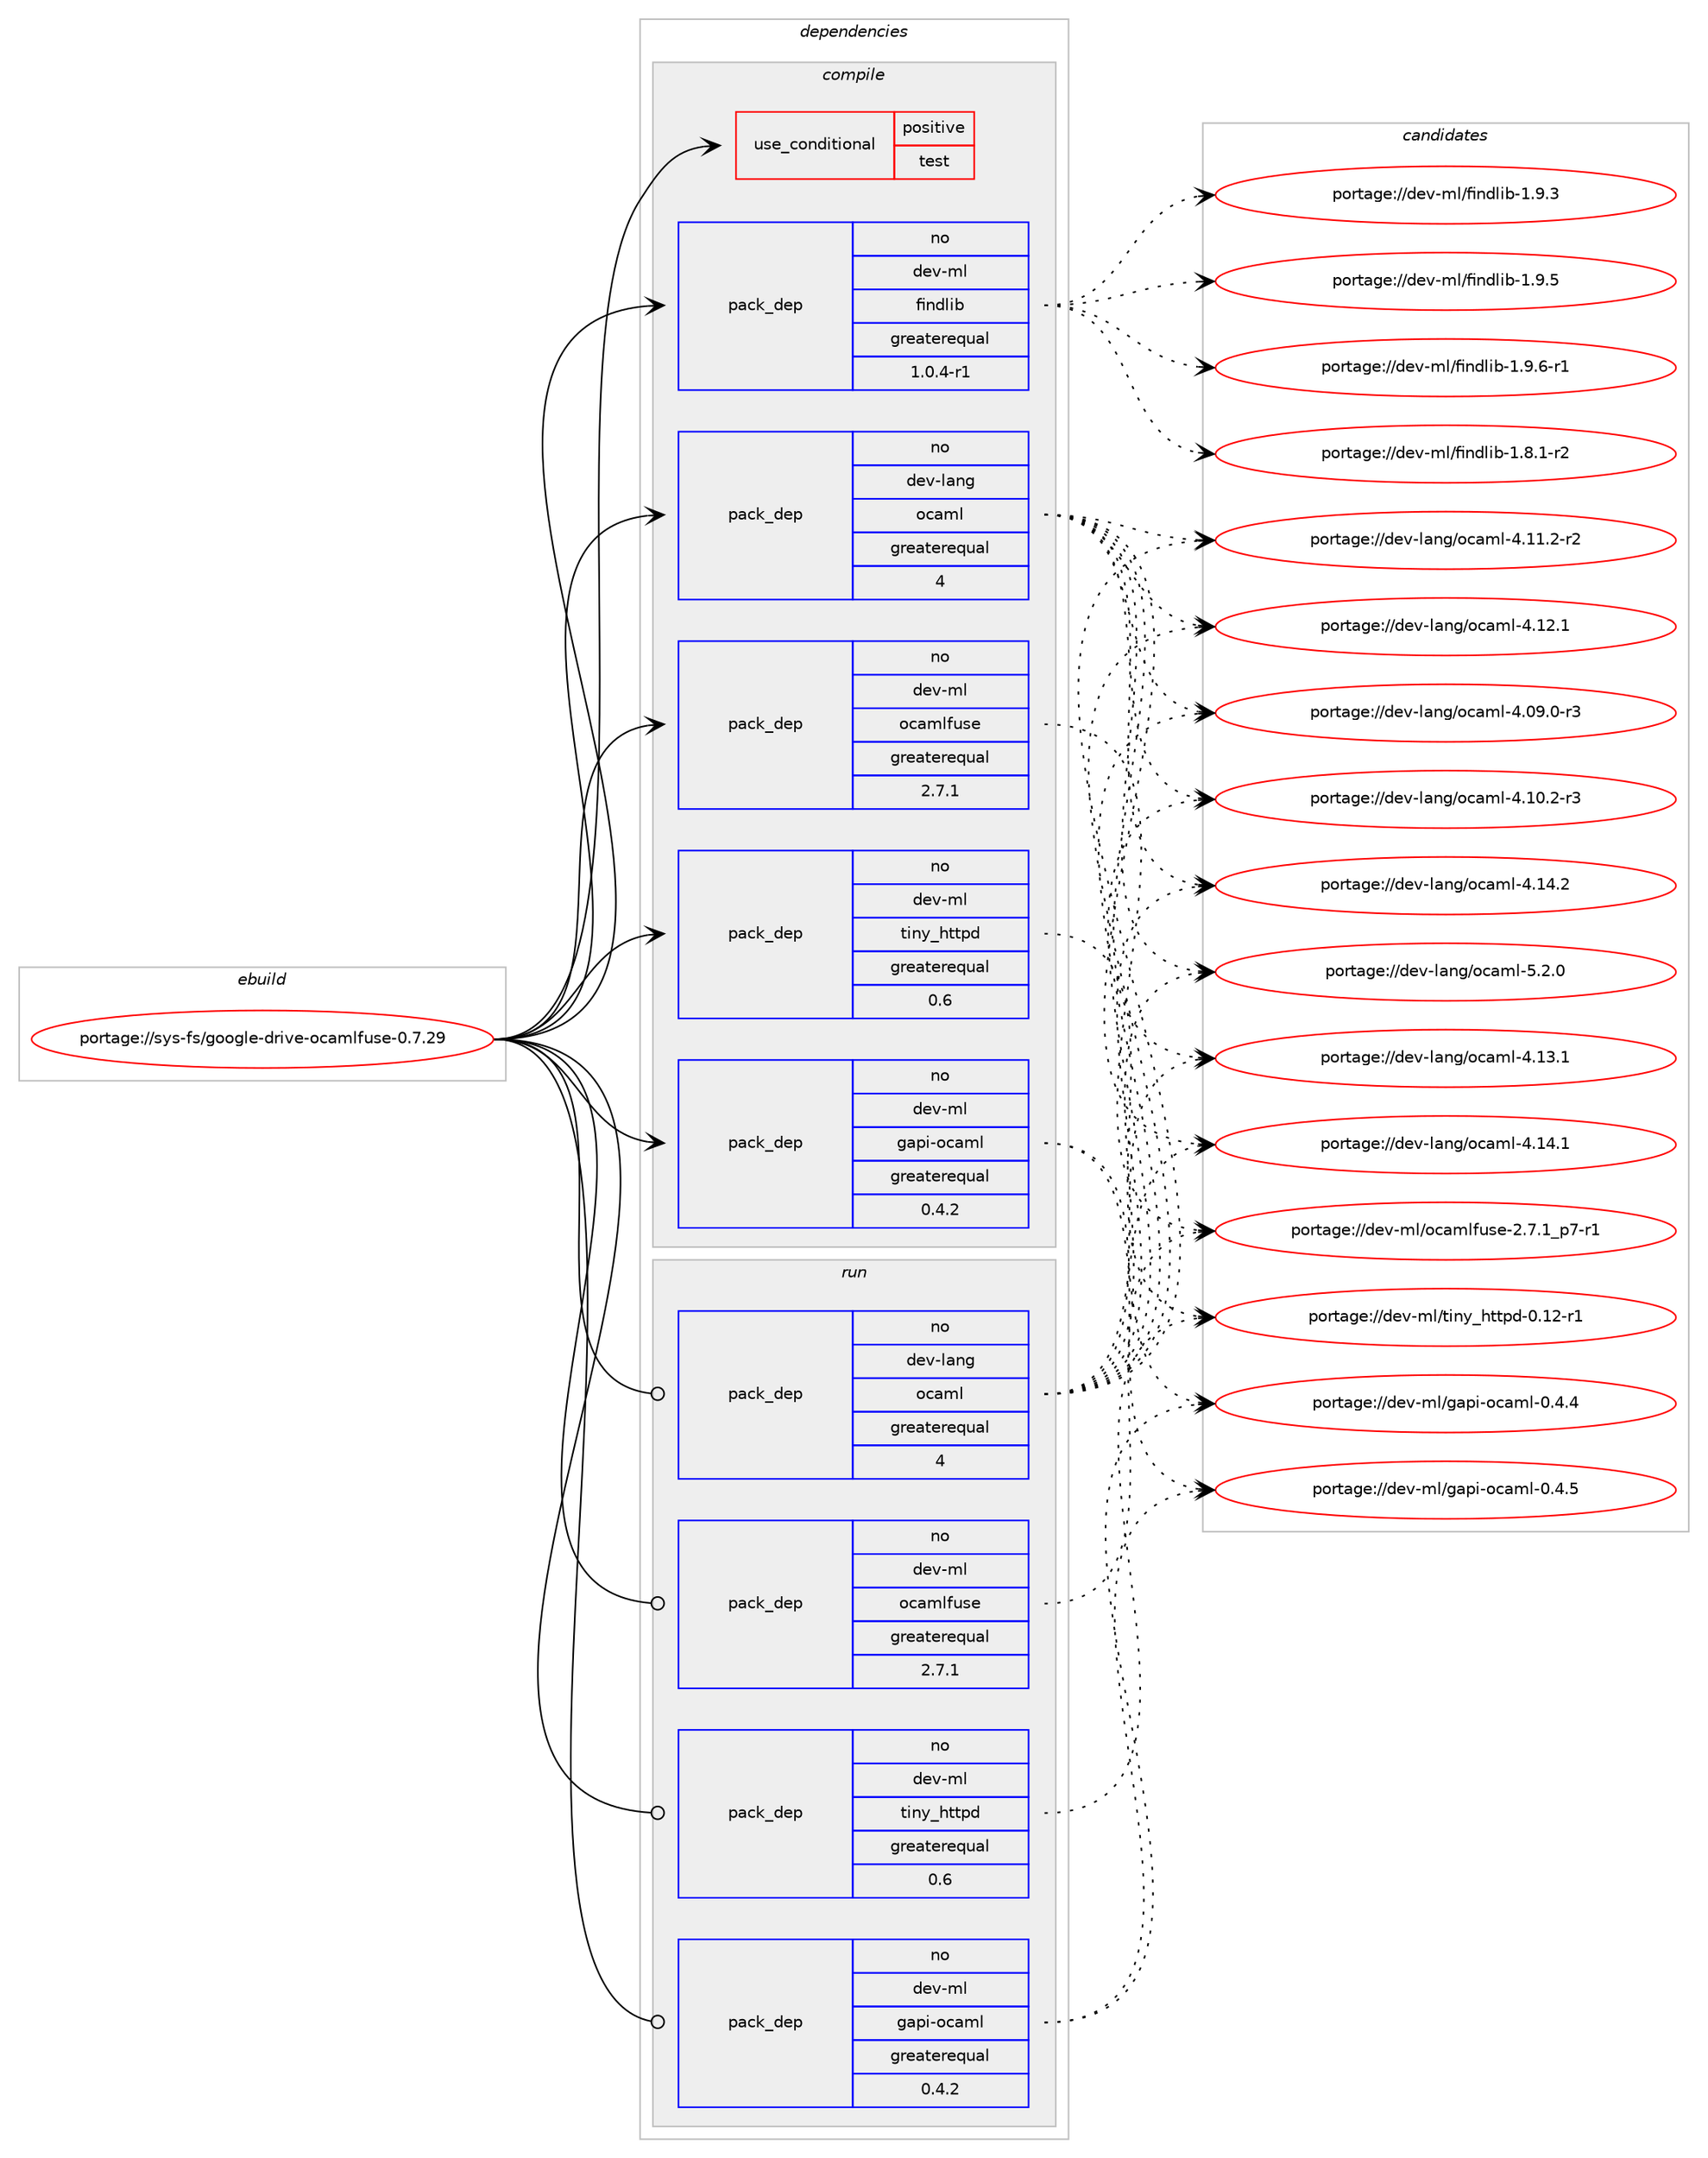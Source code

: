 digraph prolog {

# *************
# Graph options
# *************

newrank=true;
concentrate=true;
compound=true;
graph [rankdir=LR,fontname=Helvetica,fontsize=10,ranksep=1.5];#, ranksep=2.5, nodesep=0.2];
edge  [arrowhead=vee];
node  [fontname=Helvetica,fontsize=10];

# **********
# The ebuild
# **********

subgraph cluster_leftcol {
color=gray;
rank=same;
label=<<i>ebuild</i>>;
id [label="portage://sys-fs/google-drive-ocamlfuse-0.7.29", color=red, width=4, href="../sys-fs/google-drive-ocamlfuse-0.7.29.svg"];
}

# ****************
# The dependencies
# ****************

subgraph cluster_midcol {
color=gray;
label=<<i>dependencies</i>>;
subgraph cluster_compile {
fillcolor="#eeeeee";
style=filled;
label=<<i>compile</i>>;
subgraph cond113453 {
dependency218958 [label=<<TABLE BORDER="0" CELLBORDER="1" CELLSPACING="0" CELLPADDING="4"><TR><TD ROWSPAN="3" CELLPADDING="10">use_conditional</TD></TR><TR><TD>positive</TD></TR><TR><TD>test</TD></TR></TABLE>>, shape=none, color=red];
# *** BEGIN UNKNOWN DEPENDENCY TYPE (TODO) ***
# dependency218958 -> package_dependency(portage://sys-fs/google-drive-ocamlfuse-0.7.29,install,no,dev-ml,ounit2,none,[,,],[],[])
# *** END UNKNOWN DEPENDENCY TYPE (TODO) ***

}
id:e -> dependency218958:w [weight=20,style="solid",arrowhead="vee"];
subgraph pack102606 {
dependency218959 [label=<<TABLE BORDER="0" CELLBORDER="1" CELLSPACING="0" CELLPADDING="4" WIDTH="220"><TR><TD ROWSPAN="6" CELLPADDING="30">pack_dep</TD></TR><TR><TD WIDTH="110">no</TD></TR><TR><TD>dev-lang</TD></TR><TR><TD>ocaml</TD></TR><TR><TD>greaterequal</TD></TR><TR><TD>4</TD></TR></TABLE>>, shape=none, color=blue];
}
id:e -> dependency218959:w [weight=20,style="solid",arrowhead="vee"];
# *** BEGIN UNKNOWN DEPENDENCY TYPE (TODO) ***
# id -> package_dependency(portage://sys-fs/google-drive-ocamlfuse-0.7.29,install,no,dev-ml,camlidl,none,[,,],any_same_slot,[])
# *** END UNKNOWN DEPENDENCY TYPE (TODO) ***

# *** BEGIN UNKNOWN DEPENDENCY TYPE (TODO) ***
# id -> package_dependency(portage://sys-fs/google-drive-ocamlfuse-0.7.29,install,no,dev-ml,cryptokit,none,[,,],any_same_slot,[])
# *** END UNKNOWN DEPENDENCY TYPE (TODO) ***

# *** BEGIN UNKNOWN DEPENDENCY TYPE (TODO) ***
# id -> package_dependency(portage://sys-fs/google-drive-ocamlfuse-0.7.29,install,no,dev-ml,dune,none,[,,],any_same_slot,[])
# *** END UNKNOWN DEPENDENCY TYPE (TODO) ***

# *** BEGIN UNKNOWN DEPENDENCY TYPE (TODO) ***
# id -> package_dependency(portage://sys-fs/google-drive-ocamlfuse-0.7.29,install,no,dev-ml,extlib,none,[,,],any_same_slot,[])
# *** END UNKNOWN DEPENDENCY TYPE (TODO) ***

subgraph pack102607 {
dependency218960 [label=<<TABLE BORDER="0" CELLBORDER="1" CELLSPACING="0" CELLPADDING="4" WIDTH="220"><TR><TD ROWSPAN="6" CELLPADDING="30">pack_dep</TD></TR><TR><TD WIDTH="110">no</TD></TR><TR><TD>dev-ml</TD></TR><TR><TD>findlib</TD></TR><TR><TD>greaterequal</TD></TR><TR><TD>1.0.4-r1</TD></TR></TABLE>>, shape=none, color=blue];
}
id:e -> dependency218960:w [weight=20,style="solid",arrowhead="vee"];
subgraph pack102608 {
dependency218961 [label=<<TABLE BORDER="0" CELLBORDER="1" CELLSPACING="0" CELLPADDING="4" WIDTH="220"><TR><TD ROWSPAN="6" CELLPADDING="30">pack_dep</TD></TR><TR><TD WIDTH="110">no</TD></TR><TR><TD>dev-ml</TD></TR><TR><TD>gapi-ocaml</TD></TR><TR><TD>greaterequal</TD></TR><TR><TD>0.4.2</TD></TR></TABLE>>, shape=none, color=blue];
}
id:e -> dependency218961:w [weight=20,style="solid",arrowhead="vee"];
# *** BEGIN UNKNOWN DEPENDENCY TYPE (TODO) ***
# id -> package_dependency(portage://sys-fs/google-drive-ocamlfuse-0.7.29,install,no,dev-ml,ocaml-sqlite3,none,[,,],any_same_slot,[])
# *** END UNKNOWN DEPENDENCY TYPE (TODO) ***

subgraph pack102609 {
dependency218962 [label=<<TABLE BORDER="0" CELLBORDER="1" CELLSPACING="0" CELLPADDING="4" WIDTH="220"><TR><TD ROWSPAN="6" CELLPADDING="30">pack_dep</TD></TR><TR><TD WIDTH="110">no</TD></TR><TR><TD>dev-ml</TD></TR><TR><TD>ocamlfuse</TD></TR><TR><TD>greaterequal</TD></TR><TR><TD>2.7.1</TD></TR></TABLE>>, shape=none, color=blue];
}
id:e -> dependency218962:w [weight=20,style="solid",arrowhead="vee"];
subgraph pack102610 {
dependency218963 [label=<<TABLE BORDER="0" CELLBORDER="1" CELLSPACING="0" CELLPADDING="4" WIDTH="220"><TR><TD ROWSPAN="6" CELLPADDING="30">pack_dep</TD></TR><TR><TD WIDTH="110">no</TD></TR><TR><TD>dev-ml</TD></TR><TR><TD>tiny_httpd</TD></TR><TR><TD>greaterequal</TD></TR><TR><TD>0.6</TD></TR></TABLE>>, shape=none, color=blue];
}
id:e -> dependency218963:w [weight=20,style="solid",arrowhead="vee"];
}
subgraph cluster_compileandrun {
fillcolor="#eeeeee";
style=filled;
label=<<i>compile and run</i>>;
}
subgraph cluster_run {
fillcolor="#eeeeee";
style=filled;
label=<<i>run</i>>;
subgraph pack102611 {
dependency218964 [label=<<TABLE BORDER="0" CELLBORDER="1" CELLSPACING="0" CELLPADDING="4" WIDTH="220"><TR><TD ROWSPAN="6" CELLPADDING="30">pack_dep</TD></TR><TR><TD WIDTH="110">no</TD></TR><TR><TD>dev-lang</TD></TR><TR><TD>ocaml</TD></TR><TR><TD>greaterequal</TD></TR><TR><TD>4</TD></TR></TABLE>>, shape=none, color=blue];
}
id:e -> dependency218964:w [weight=20,style="solid",arrowhead="odot"];
# *** BEGIN UNKNOWN DEPENDENCY TYPE (TODO) ***
# id -> package_dependency(portage://sys-fs/google-drive-ocamlfuse-0.7.29,run,no,dev-lang,ocaml,none,[,,],any_same_slot,[use(optenable(ocamlopt),none)])
# *** END UNKNOWN DEPENDENCY TYPE (TODO) ***

# *** BEGIN UNKNOWN DEPENDENCY TYPE (TODO) ***
# id -> package_dependency(portage://sys-fs/google-drive-ocamlfuse-0.7.29,run,no,dev-ml,cryptokit,none,[,,],any_same_slot,[])
# *** END UNKNOWN DEPENDENCY TYPE (TODO) ***

# *** BEGIN UNKNOWN DEPENDENCY TYPE (TODO) ***
# id -> package_dependency(portage://sys-fs/google-drive-ocamlfuse-0.7.29,run,no,dev-ml,dune,none,[,,],any_same_slot,[])
# *** END UNKNOWN DEPENDENCY TYPE (TODO) ***

# *** BEGIN UNKNOWN DEPENDENCY TYPE (TODO) ***
# id -> package_dependency(portage://sys-fs/google-drive-ocamlfuse-0.7.29,run,no,dev-ml,extlib,none,[,,],any_same_slot,[])
# *** END UNKNOWN DEPENDENCY TYPE (TODO) ***

subgraph pack102612 {
dependency218965 [label=<<TABLE BORDER="0" CELLBORDER="1" CELLSPACING="0" CELLPADDING="4" WIDTH="220"><TR><TD ROWSPAN="6" CELLPADDING="30">pack_dep</TD></TR><TR><TD WIDTH="110">no</TD></TR><TR><TD>dev-ml</TD></TR><TR><TD>gapi-ocaml</TD></TR><TR><TD>greaterequal</TD></TR><TR><TD>0.4.2</TD></TR></TABLE>>, shape=none, color=blue];
}
id:e -> dependency218965:w [weight=20,style="solid",arrowhead="odot"];
# *** BEGIN UNKNOWN DEPENDENCY TYPE (TODO) ***
# id -> package_dependency(portage://sys-fs/google-drive-ocamlfuse-0.7.29,run,no,dev-ml,ocaml-sqlite3,none,[,,],any_same_slot,[])
# *** END UNKNOWN DEPENDENCY TYPE (TODO) ***

subgraph pack102613 {
dependency218966 [label=<<TABLE BORDER="0" CELLBORDER="1" CELLSPACING="0" CELLPADDING="4" WIDTH="220"><TR><TD ROWSPAN="6" CELLPADDING="30">pack_dep</TD></TR><TR><TD WIDTH="110">no</TD></TR><TR><TD>dev-ml</TD></TR><TR><TD>ocamlfuse</TD></TR><TR><TD>greaterequal</TD></TR><TR><TD>2.7.1</TD></TR></TABLE>>, shape=none, color=blue];
}
id:e -> dependency218966:w [weight=20,style="solid",arrowhead="odot"];
subgraph pack102614 {
dependency218967 [label=<<TABLE BORDER="0" CELLBORDER="1" CELLSPACING="0" CELLPADDING="4" WIDTH="220"><TR><TD ROWSPAN="6" CELLPADDING="30">pack_dep</TD></TR><TR><TD WIDTH="110">no</TD></TR><TR><TD>dev-ml</TD></TR><TR><TD>tiny_httpd</TD></TR><TR><TD>greaterequal</TD></TR><TR><TD>0.6</TD></TR></TABLE>>, shape=none, color=blue];
}
id:e -> dependency218967:w [weight=20,style="solid",arrowhead="odot"];
}
}

# **************
# The candidates
# **************

subgraph cluster_choices {
rank=same;
color=gray;
label=<<i>candidates</i>>;

subgraph choice102606 {
color=black;
nodesep=1;
choice1001011184510897110103471119997109108455246485746484511451 [label="portage://dev-lang/ocaml-4.09.0-r3", color=red, width=4,href="../dev-lang/ocaml-4.09.0-r3.svg"];
choice1001011184510897110103471119997109108455246494846504511451 [label="portage://dev-lang/ocaml-4.10.2-r3", color=red, width=4,href="../dev-lang/ocaml-4.10.2-r3.svg"];
choice1001011184510897110103471119997109108455246494946504511450 [label="portage://dev-lang/ocaml-4.11.2-r2", color=red, width=4,href="../dev-lang/ocaml-4.11.2-r2.svg"];
choice100101118451089711010347111999710910845524649504649 [label="portage://dev-lang/ocaml-4.12.1", color=red, width=4,href="../dev-lang/ocaml-4.12.1.svg"];
choice100101118451089711010347111999710910845524649514649 [label="portage://dev-lang/ocaml-4.13.1", color=red, width=4,href="../dev-lang/ocaml-4.13.1.svg"];
choice100101118451089711010347111999710910845524649524649 [label="portage://dev-lang/ocaml-4.14.1", color=red, width=4,href="../dev-lang/ocaml-4.14.1.svg"];
choice100101118451089711010347111999710910845524649524650 [label="portage://dev-lang/ocaml-4.14.2", color=red, width=4,href="../dev-lang/ocaml-4.14.2.svg"];
choice1001011184510897110103471119997109108455346504648 [label="portage://dev-lang/ocaml-5.2.0", color=red, width=4,href="../dev-lang/ocaml-5.2.0.svg"];
dependency218959:e -> choice1001011184510897110103471119997109108455246485746484511451:w [style=dotted,weight="100"];
dependency218959:e -> choice1001011184510897110103471119997109108455246494846504511451:w [style=dotted,weight="100"];
dependency218959:e -> choice1001011184510897110103471119997109108455246494946504511450:w [style=dotted,weight="100"];
dependency218959:e -> choice100101118451089711010347111999710910845524649504649:w [style=dotted,weight="100"];
dependency218959:e -> choice100101118451089711010347111999710910845524649514649:w [style=dotted,weight="100"];
dependency218959:e -> choice100101118451089711010347111999710910845524649524649:w [style=dotted,weight="100"];
dependency218959:e -> choice100101118451089711010347111999710910845524649524650:w [style=dotted,weight="100"];
dependency218959:e -> choice1001011184510897110103471119997109108455346504648:w [style=dotted,weight="100"];
}
subgraph choice102607 {
color=black;
nodesep=1;
choice1001011184510910847102105110100108105984549465646494511450 [label="portage://dev-ml/findlib-1.8.1-r2", color=red, width=4,href="../dev-ml/findlib-1.8.1-r2.svg"];
choice100101118451091084710210511010010810598454946574651 [label="portage://dev-ml/findlib-1.9.3", color=red, width=4,href="../dev-ml/findlib-1.9.3.svg"];
choice100101118451091084710210511010010810598454946574653 [label="portage://dev-ml/findlib-1.9.5", color=red, width=4,href="../dev-ml/findlib-1.9.5.svg"];
choice1001011184510910847102105110100108105984549465746544511449 [label="portage://dev-ml/findlib-1.9.6-r1", color=red, width=4,href="../dev-ml/findlib-1.9.6-r1.svg"];
dependency218960:e -> choice1001011184510910847102105110100108105984549465646494511450:w [style=dotted,weight="100"];
dependency218960:e -> choice100101118451091084710210511010010810598454946574651:w [style=dotted,weight="100"];
dependency218960:e -> choice100101118451091084710210511010010810598454946574653:w [style=dotted,weight="100"];
dependency218960:e -> choice1001011184510910847102105110100108105984549465746544511449:w [style=dotted,weight="100"];
}
subgraph choice102608 {
color=black;
nodesep=1;
choice100101118451091084710397112105451119997109108454846524652 [label="portage://dev-ml/gapi-ocaml-0.4.4", color=red, width=4,href="../dev-ml/gapi-ocaml-0.4.4.svg"];
choice100101118451091084710397112105451119997109108454846524653 [label="portage://dev-ml/gapi-ocaml-0.4.5", color=red, width=4,href="../dev-ml/gapi-ocaml-0.4.5.svg"];
dependency218961:e -> choice100101118451091084710397112105451119997109108454846524652:w [style=dotted,weight="100"];
dependency218961:e -> choice100101118451091084710397112105451119997109108454846524653:w [style=dotted,weight="100"];
}
subgraph choice102609 {
color=black;
nodesep=1;
choice1001011184510910847111999710910810211711510145504655464995112554511449 [label="portage://dev-ml/ocamlfuse-2.7.1_p7-r1", color=red, width=4,href="../dev-ml/ocamlfuse-2.7.1_p7-r1.svg"];
dependency218962:e -> choice1001011184510910847111999710910810211711510145504655464995112554511449:w [style=dotted,weight="100"];
}
subgraph choice102610 {
color=black;
nodesep=1;
choice10010111845109108471161051101219510411611611210045484649504511449 [label="portage://dev-ml/tiny_httpd-0.12-r1", color=red, width=4,href="../dev-ml/tiny_httpd-0.12-r1.svg"];
dependency218963:e -> choice10010111845109108471161051101219510411611611210045484649504511449:w [style=dotted,weight="100"];
}
subgraph choice102611 {
color=black;
nodesep=1;
choice1001011184510897110103471119997109108455246485746484511451 [label="portage://dev-lang/ocaml-4.09.0-r3", color=red, width=4,href="../dev-lang/ocaml-4.09.0-r3.svg"];
choice1001011184510897110103471119997109108455246494846504511451 [label="portage://dev-lang/ocaml-4.10.2-r3", color=red, width=4,href="../dev-lang/ocaml-4.10.2-r3.svg"];
choice1001011184510897110103471119997109108455246494946504511450 [label="portage://dev-lang/ocaml-4.11.2-r2", color=red, width=4,href="../dev-lang/ocaml-4.11.2-r2.svg"];
choice100101118451089711010347111999710910845524649504649 [label="portage://dev-lang/ocaml-4.12.1", color=red, width=4,href="../dev-lang/ocaml-4.12.1.svg"];
choice100101118451089711010347111999710910845524649514649 [label="portage://dev-lang/ocaml-4.13.1", color=red, width=4,href="../dev-lang/ocaml-4.13.1.svg"];
choice100101118451089711010347111999710910845524649524649 [label="portage://dev-lang/ocaml-4.14.1", color=red, width=4,href="../dev-lang/ocaml-4.14.1.svg"];
choice100101118451089711010347111999710910845524649524650 [label="portage://dev-lang/ocaml-4.14.2", color=red, width=4,href="../dev-lang/ocaml-4.14.2.svg"];
choice1001011184510897110103471119997109108455346504648 [label="portage://dev-lang/ocaml-5.2.0", color=red, width=4,href="../dev-lang/ocaml-5.2.0.svg"];
dependency218964:e -> choice1001011184510897110103471119997109108455246485746484511451:w [style=dotted,weight="100"];
dependency218964:e -> choice1001011184510897110103471119997109108455246494846504511451:w [style=dotted,weight="100"];
dependency218964:e -> choice1001011184510897110103471119997109108455246494946504511450:w [style=dotted,weight="100"];
dependency218964:e -> choice100101118451089711010347111999710910845524649504649:w [style=dotted,weight="100"];
dependency218964:e -> choice100101118451089711010347111999710910845524649514649:w [style=dotted,weight="100"];
dependency218964:e -> choice100101118451089711010347111999710910845524649524649:w [style=dotted,weight="100"];
dependency218964:e -> choice100101118451089711010347111999710910845524649524650:w [style=dotted,weight="100"];
dependency218964:e -> choice1001011184510897110103471119997109108455346504648:w [style=dotted,weight="100"];
}
subgraph choice102612 {
color=black;
nodesep=1;
choice100101118451091084710397112105451119997109108454846524652 [label="portage://dev-ml/gapi-ocaml-0.4.4", color=red, width=4,href="../dev-ml/gapi-ocaml-0.4.4.svg"];
choice100101118451091084710397112105451119997109108454846524653 [label="portage://dev-ml/gapi-ocaml-0.4.5", color=red, width=4,href="../dev-ml/gapi-ocaml-0.4.5.svg"];
dependency218965:e -> choice100101118451091084710397112105451119997109108454846524652:w [style=dotted,weight="100"];
dependency218965:e -> choice100101118451091084710397112105451119997109108454846524653:w [style=dotted,weight="100"];
}
subgraph choice102613 {
color=black;
nodesep=1;
choice1001011184510910847111999710910810211711510145504655464995112554511449 [label="portage://dev-ml/ocamlfuse-2.7.1_p7-r1", color=red, width=4,href="../dev-ml/ocamlfuse-2.7.1_p7-r1.svg"];
dependency218966:e -> choice1001011184510910847111999710910810211711510145504655464995112554511449:w [style=dotted,weight="100"];
}
subgraph choice102614 {
color=black;
nodesep=1;
choice10010111845109108471161051101219510411611611210045484649504511449 [label="portage://dev-ml/tiny_httpd-0.12-r1", color=red, width=4,href="../dev-ml/tiny_httpd-0.12-r1.svg"];
dependency218967:e -> choice10010111845109108471161051101219510411611611210045484649504511449:w [style=dotted,weight="100"];
}
}

}
